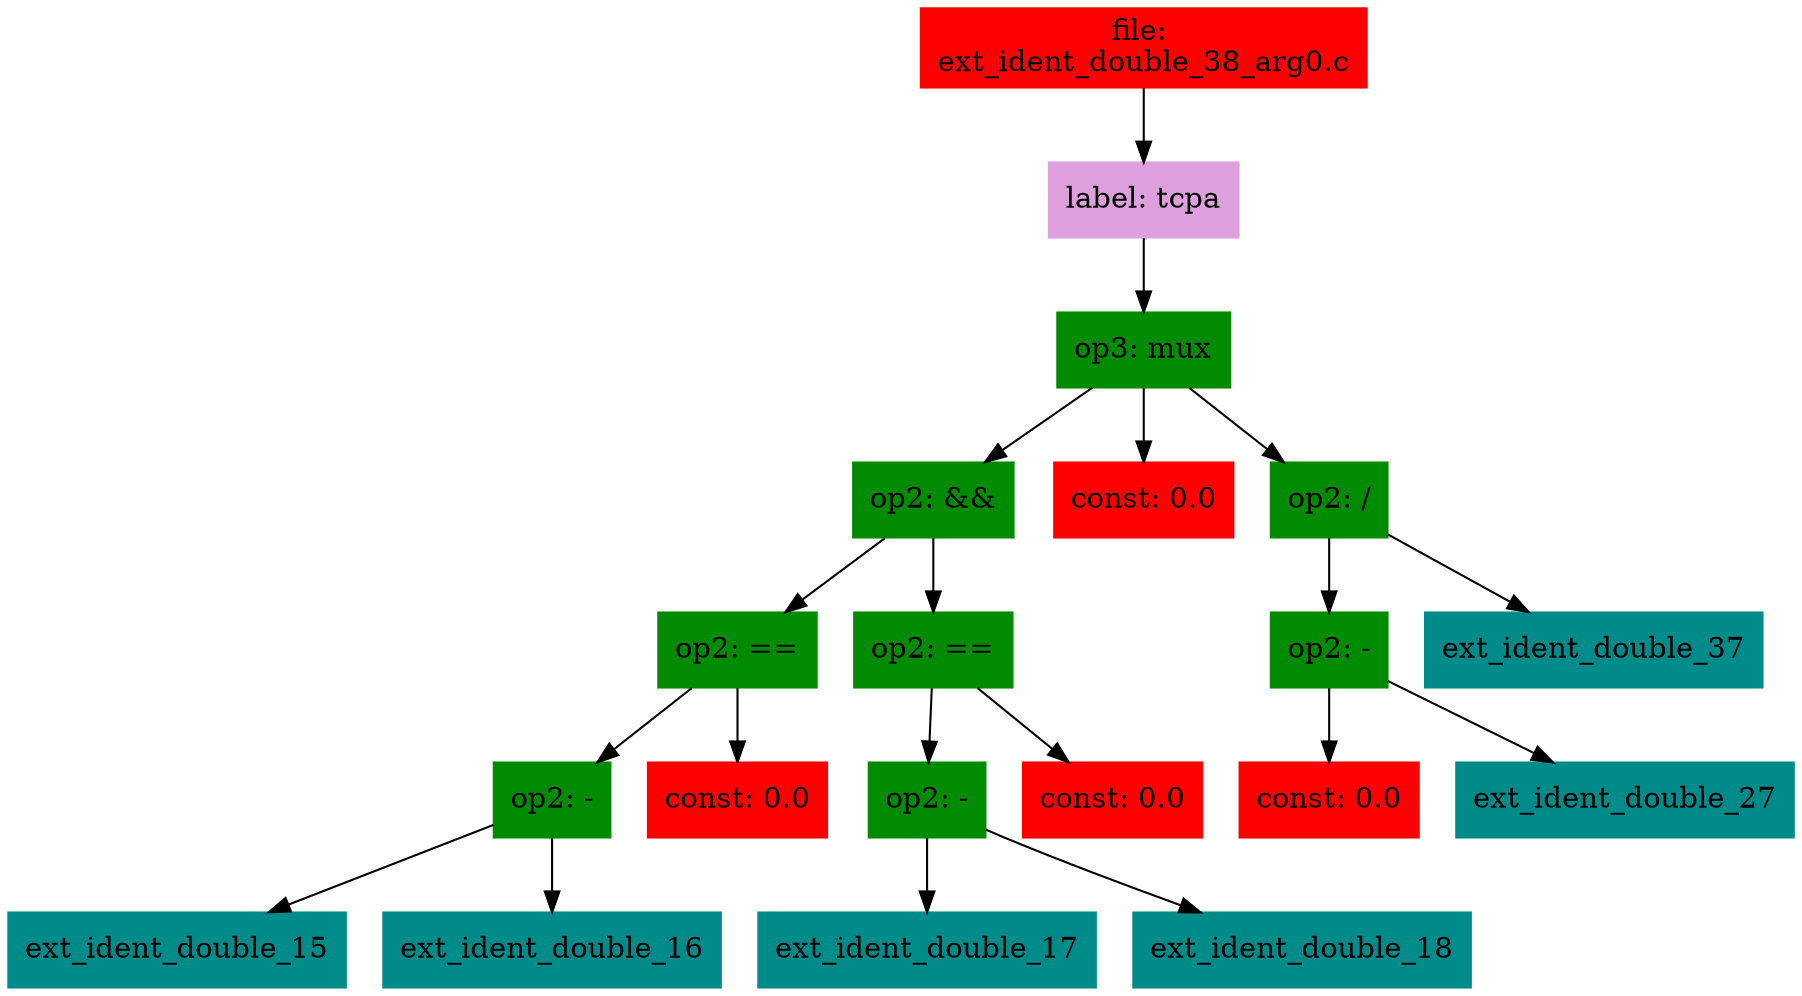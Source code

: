 digraph G {
node [shape=box]

0 [label="file: 
ext_ident_double_38_arg0.c",color=red, style=filled]
1 [label="label: tcpa",color=plum, style=filled]
0 -> 1
2 [label="op3: mux",color=green4, style=filled]
1 -> 2
3 [label="op2: &&",color=green4, style=filled]
2 -> 3
4 [label="op2: ==",color=green4, style=filled]
3 -> 4
5 [label="op2: -",color=green4, style=filled]
4 -> 5
6 [label="ext_ident_double_15",color=cyan4, style=filled]
5 -> 6
13 [label="ext_ident_double_16",color=cyan4, style=filled]
5 -> 13
20 [label="const: 0.0",color=red1, style=filled]
4 -> 20
21 [label="op2: ==",color=green4, style=filled]
3 -> 21
22 [label="op2: -",color=green4, style=filled]
21 -> 22
23 [label="ext_ident_double_17",color=cyan4, style=filled]
22 -> 23
30 [label="ext_ident_double_18",color=cyan4, style=filled]
22 -> 30
37 [label="const: 0.0",color=red1, style=filled]
21 -> 37
38 [label="const: 0.0",color=red1, style=filled]
2 -> 38
39 [label="op2: /",color=green4, style=filled]
2 -> 39
40 [label="op2: -",color=green4, style=filled]
39 -> 40
41 [label="const: 0.0",color=red1, style=filled]
40 -> 41
42 [label="ext_ident_double_27",color=cyan4, style=filled]
40 -> 42
99 [label="ext_ident_double_37",color=cyan4, style=filled]
39 -> 99


}

